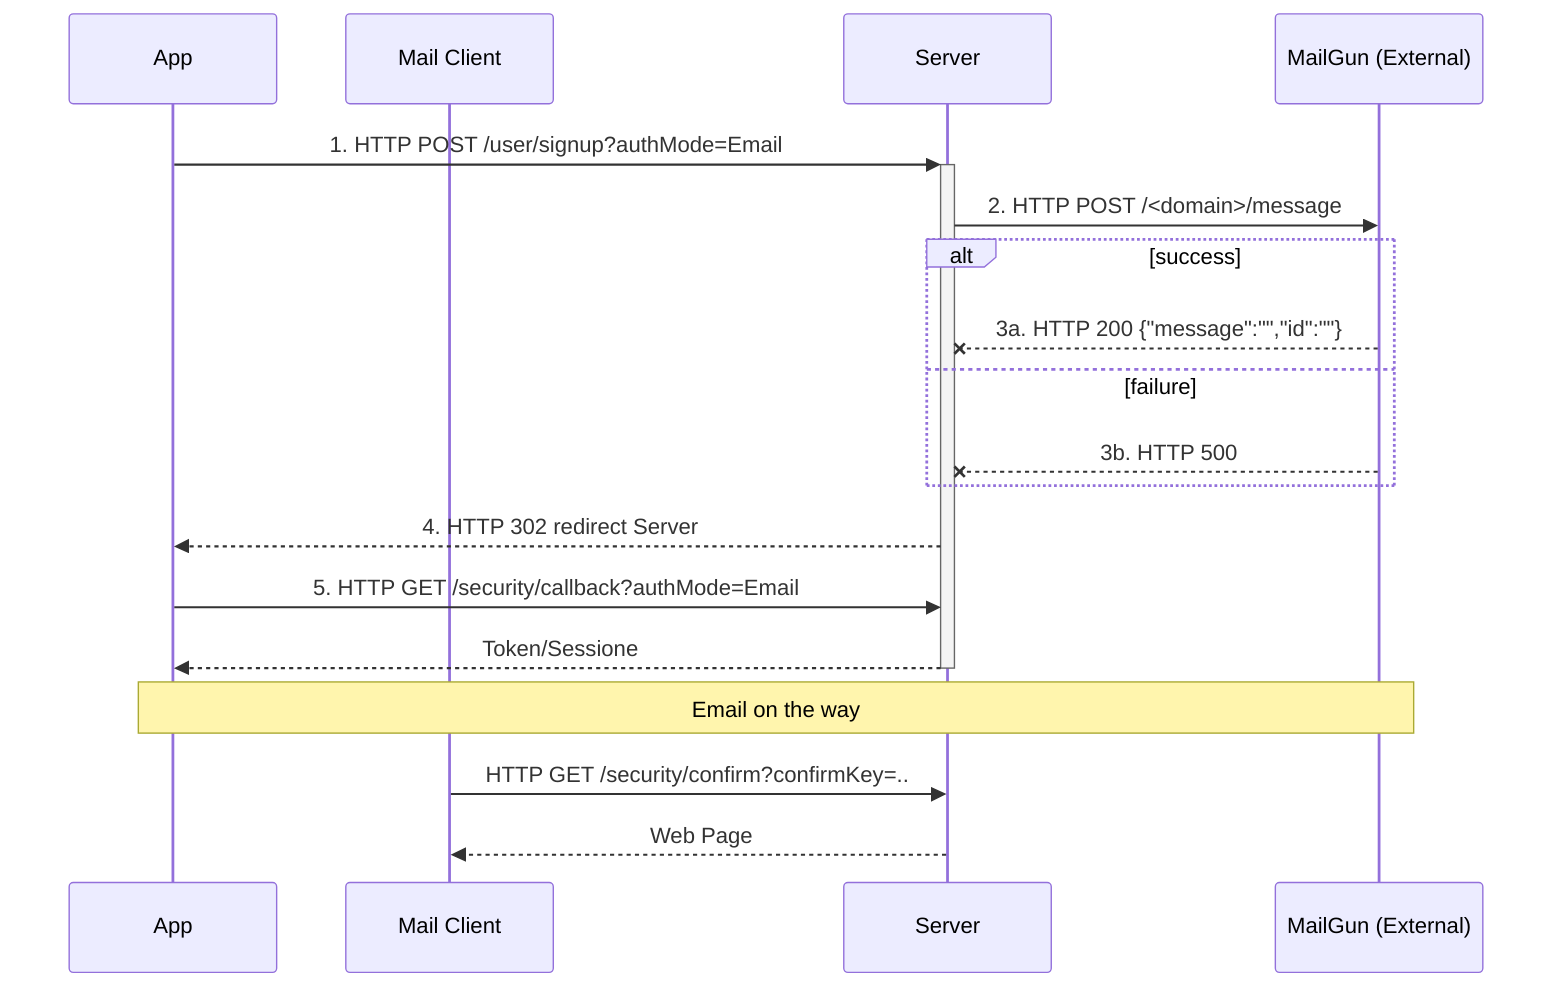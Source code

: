 %% Diagramma di sequenza
sequenceDiagram
    participant App
    participant Mail Client
    participant Server
    participant MailGun (External)
    App->>+Server: 1. HTTP POST /user/signup?authMode=Email
    Server->>MailGun (External): 2. HTTP POST /<domain>/message
    alt success
        MailGun (External)--xServer: 3a. HTTP 200 {"message":"","id":""}
    else failure
        MailGun (External)--xServer: 3b. HTTP 500
    end
    Server-->>App: 4. HTTP 302 redirect Server
    App->>Server: 5. HTTP GET /security/callback?authMode=Email
    Server-->>-App: Token/Sessione
    Note over App,MailGun (External): Email on the way
    Mail Client->>Server: HTTP GET /security/confirm?confirmKey=..
    Server-->>Mail Client: Web Page